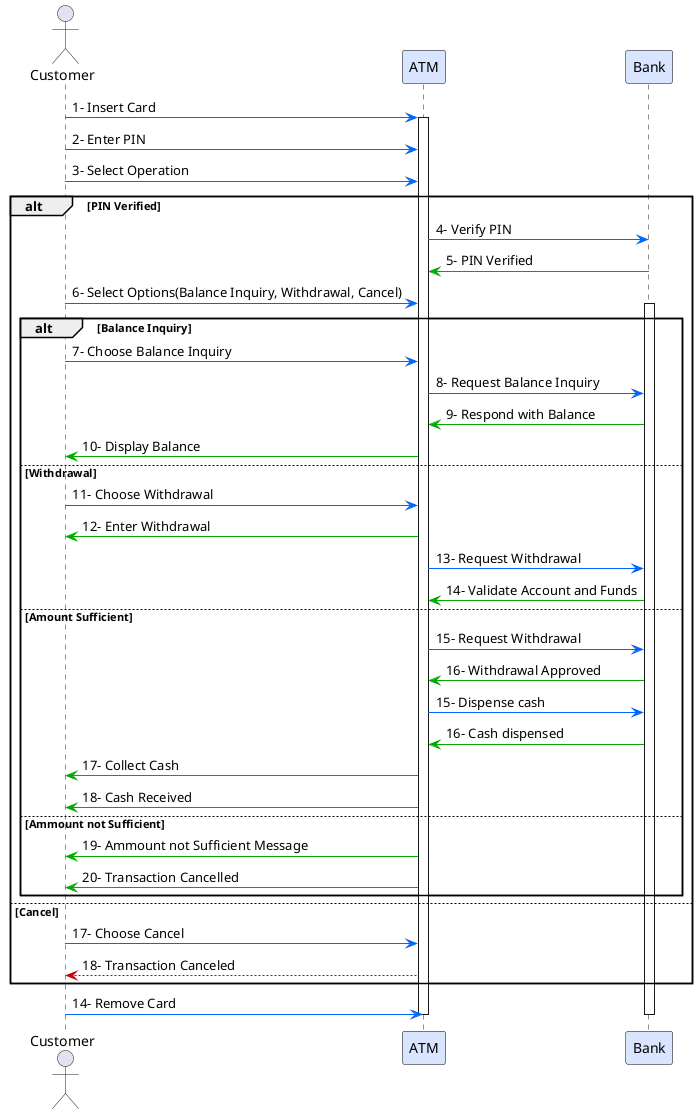 @startuml
skinparam sequenceParticipantBackgroundColor #D9E5FF
skinparam sequenceParticipantBorderColor black

actor Customer
participant ATM
participant Bank

Customer -[#0066FF]> ATM: 1- Insert Card
activate ATM
Customer -[#0066FF]> ATM: 2- Enter PIN
Customer -[#0066FF]> ATM: 3- Select Operation
alt PIN Verified
    ATM -[#0066FF]> Bank: 4- Verify PIN
    Bank -[#00AA00]> ATM: 5- PIN Verified
    Customer -[#0066FF]> ATM: 6- Select Options(Balance Inquiry, Withdrawal, Cancel)
activate Bank
    alt Balance Inquiry
    Customer -[#0066FF]> ATM: 7- Choose Balance Inquiry
    ATM -[#0066FF]> Bank: 8- Request Balance Inquiry
    Bank -[#00AA00]> ATM: 9- Respond with Balance
    ATM -[#00AA00]> Customer: 10- Display Balance
    else Withdrawal
        Customer -[#0066FF]> ATM: 11- Choose Withdrawal
        ATM -[#00AA00]> Customer: 12- Enter Withdrawal
        ATM -[#0066FF]> Bank: 13- Request Withdrawal
        Bank -[#00AA00]> ATM: 14- Validate Account and Funds
        else Amount Sufficient
            ATM -[#0066FF]> Bank: 15- Request Withdrawal
            Bank -[#00AA00]> ATM: 16- Withdrawal Approved
            ATM -[#0066FF]> Bank: 15- Dispense cash
            Bank -[#00AA00]> ATM: 16- Cash dispensed
            ATM -[#00AA00]> Customer: 17- Collect Cash
            ATM -[#00AA00]> Customer: 18- Cash Received
                else Ammount not Sufficient
                    ATM -[#00AA00]> Customer: 19- Ammount not Sufficient Message
                    ATM -[#00AA00]> Customer: 20- Transaction Cancelled
        end
    else Cancel
        Customer -[#0066FF]> ATM: 17- Choose Cancel
        ATM --[#CC0000]> Customer: 18- Transaction Canceled 
    end
Customer -[#0066FF]> ATM: 14- Remove Card
deactivate ATM
deactivate Bank
@enduml